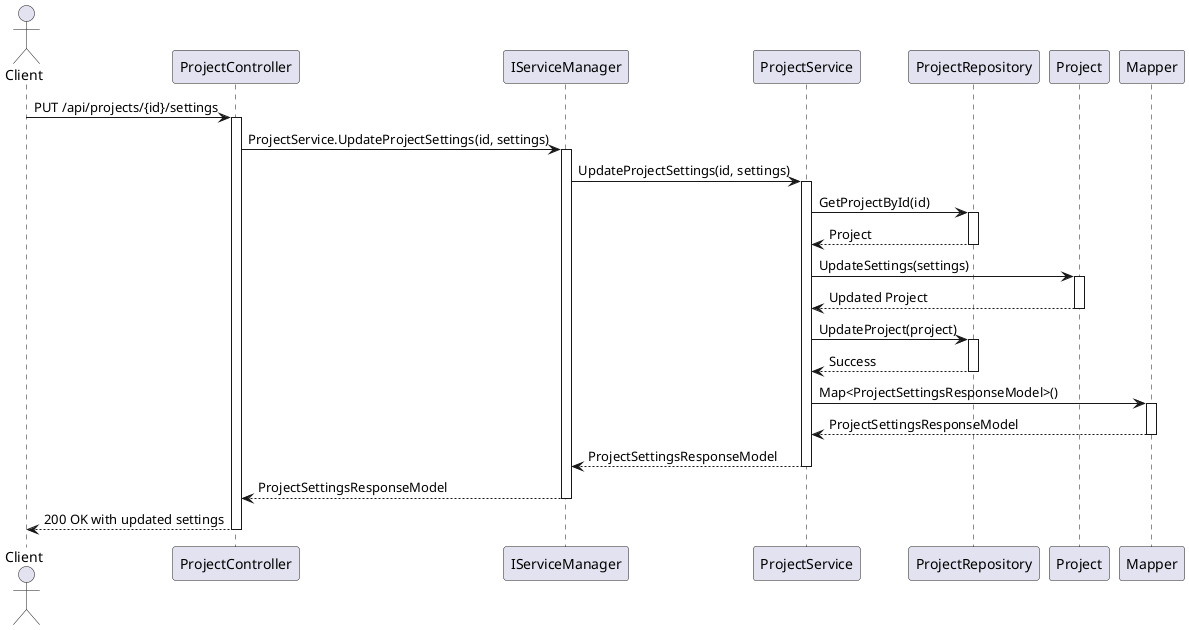 @startuml
actor Client
participant "ProjectController" as PC
participant "IServiceManager" as ISM
participant "ProjectService" as PS
participant "ProjectRepository" as PR
participant "Project" as P
participant "Mapper" as M

Client -> PC : PUT /api/projects/{id}/settings
activate PC

PC -> ISM : ProjectService.UpdateProjectSettings(id, settings)
activate ISM

ISM -> PS : UpdateProjectSettings(id, settings)
activate PS

PS -> PR : GetProjectById(id)
activate PR
PR --> PS : Project
deactivate PR

PS -> P : UpdateSettings(settings)
activate P
P --> PS : Updated Project
deactivate P

PS -> PR : UpdateProject(project)
activate PR
PR --> PS : Success
deactivate PR

PS -> M : Map<ProjectSettingsResponseModel>()
activate M
M --> PS : ProjectSettingsResponseModel
deactivate M

PS --> ISM : ProjectSettingsResponseModel
deactivate PS

ISM --> PC : ProjectSettingsResponseModel
deactivate ISM

PC --> Client : 200 OK with updated settings
deactivate PC

@enduml
